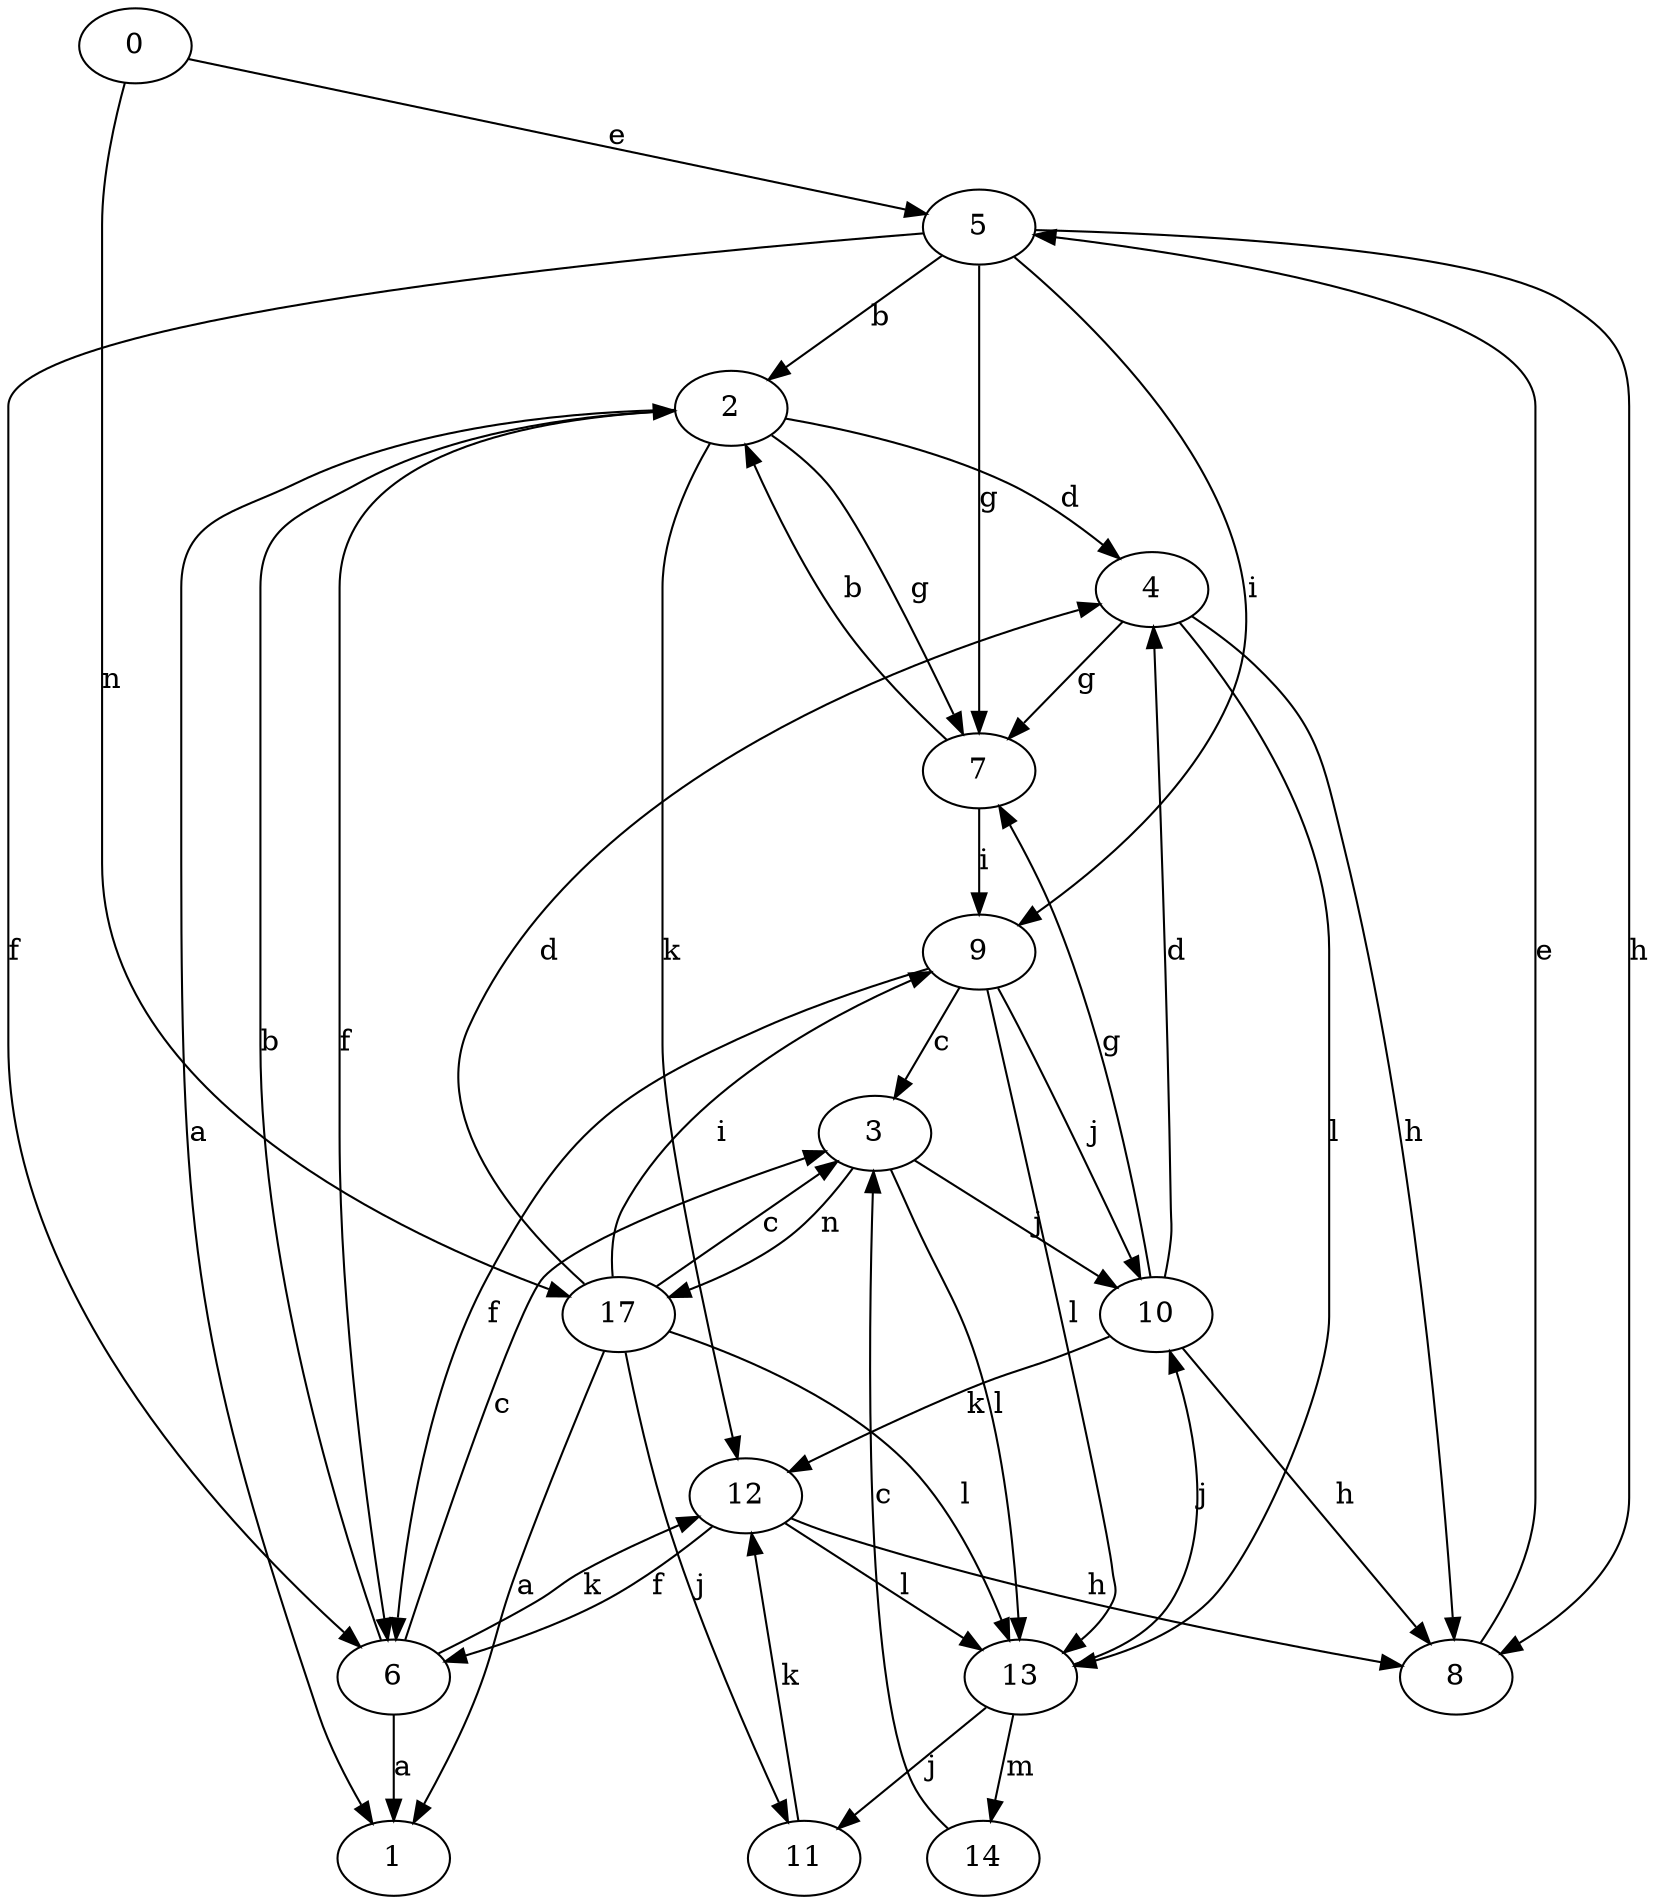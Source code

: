 strict digraph  {
0;
1;
2;
3;
4;
5;
6;
7;
8;
9;
10;
11;
12;
13;
14;
17;
0 -> 5  [label=e];
0 -> 17  [label=n];
2 -> 1  [label=a];
2 -> 4  [label=d];
2 -> 6  [label=f];
2 -> 7  [label=g];
2 -> 12  [label=k];
3 -> 10  [label=j];
3 -> 13  [label=l];
3 -> 17  [label=n];
4 -> 7  [label=g];
4 -> 8  [label=h];
4 -> 13  [label=l];
5 -> 2  [label=b];
5 -> 6  [label=f];
5 -> 7  [label=g];
5 -> 8  [label=h];
5 -> 9  [label=i];
6 -> 1  [label=a];
6 -> 2  [label=b];
6 -> 3  [label=c];
6 -> 12  [label=k];
7 -> 2  [label=b];
7 -> 9  [label=i];
8 -> 5  [label=e];
9 -> 3  [label=c];
9 -> 6  [label=f];
9 -> 10  [label=j];
9 -> 13  [label=l];
10 -> 4  [label=d];
10 -> 7  [label=g];
10 -> 8  [label=h];
10 -> 12  [label=k];
11 -> 12  [label=k];
12 -> 6  [label=f];
12 -> 8  [label=h];
12 -> 13  [label=l];
13 -> 10  [label=j];
13 -> 11  [label=j];
13 -> 14  [label=m];
14 -> 3  [label=c];
17 -> 1  [label=a];
17 -> 3  [label=c];
17 -> 4  [label=d];
17 -> 9  [label=i];
17 -> 11  [label=j];
17 -> 13  [label=l];
}
